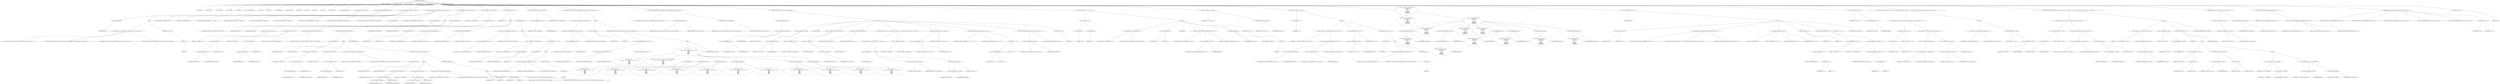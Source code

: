 digraph hostapd_notif_assoc {  
"1000117" [label = "(METHOD,hostapd_notif_assoc)" ]
"1000118" [label = "(PARAM,hostapd_data *hapd)" ]
"1000119" [label = "(PARAM,const u8 *addr)" ]
"1000120" [label = "(PARAM,const u8 *req_ies)" ]
"1000121" [label = "(PARAM,size_t req_ies_len)" ]
"1000122" [label = "(PARAM,int reassoc)" ]
"1000123" [label = "(BLOCK,,)" ]
"1000124" [label = "(LOCAL,v9: size_t)" ]
"1000125" [label = "(LOCAL,v10: const u8 *)" ]
"1000126" [label = "(LOCAL,v12: sta_info *)" ]
"1000127" [label = "(LOCAL,v13: sta_info *)" ]
"1000128" [label = "(LOCAL,v14: int)" ]
"1000129" [label = "(LOCAL,v15: wpa_state_machine *)" ]
"1000130" [label = "(LOCAL,v16: int)" ]
"1000131" [label = "(LOCAL,v17: int)" ]
"1000132" [label = "(LOCAL,v18: unsigned int)" ]
"1000133" [label = "(LOCAL,v19: wpa_event)" ]
"1000134" [label = "(LOCAL,v20: u32)" ]
"1000135" [label = "(LOCAL,v21: int)" ]
"1000136" [label = "(LOCAL,v22: u32)" ]
"1000137" [label = "(LOCAL,v23: u8 *)" ]
"1000138" [label = "(LOCAL,v24: u8 [ 1064 ])" ]
"1000139" [label = "(LOCAL,mdie: ieee802_11_elems)" ]
"1000140" [label = "(CONTROL_STRUCTURE,if ( !addr ),if ( !addr ))" ]
"1000141" [label = "(<operator>.logicalNot,!addr)" ]
"1000142" [label = "(IDENTIFIER,addr,!addr)" ]
"1000143" [label = "(BLOCK,,)" ]
"1000144" [label = "(wpa_printf,wpa_printf(2, \"hostapd_notif_assoc: Skip event with no address\", req_ies, req_ies_len))" ]
"1000145" [label = "(LITERAL,2,wpa_printf(2, \"hostapd_notif_assoc: Skip event with no address\", req_ies, req_ies_len))" ]
"1000146" [label = "(LITERAL,\"hostapd_notif_assoc: Skip event with no address\",wpa_printf(2, \"hostapd_notif_assoc: Skip event with no address\", req_ies, req_ies_len))" ]
"1000147" [label = "(IDENTIFIER,req_ies,wpa_printf(2, \"hostapd_notif_assoc: Skip event with no address\", req_ies, req_ies_len))" ]
"1000148" [label = "(IDENTIFIER,req_ies_len,wpa_printf(2, \"hostapd_notif_assoc: Skip event with no address\", req_ies, req_ies_len))" ]
"1000149" [label = "(RETURN,return -1;,return -1;)" ]
"1000150" [label = "(<operator>.minus,-1)" ]
"1000151" [label = "(LITERAL,1,-1)" ]
"1000152" [label = "(random_add_randomness,random_add_randomness(addr, 6u))" ]
"1000153" [label = "(IDENTIFIER,addr,random_add_randomness(addr, 6u))" ]
"1000154" [label = "(LITERAL,6u,random_add_randomness(addr, 6u))" ]
"1000155" [label = "(hostapd_logger,hostapd_logger(hapd, addr, 1u, 2, \"associated\"))" ]
"1000156" [label = "(IDENTIFIER,hapd,hostapd_logger(hapd, addr, 1u, 2, \"associated\"))" ]
"1000157" [label = "(IDENTIFIER,addr,hostapd_logger(hapd, addr, 1u, 2, \"associated\"))" ]
"1000158" [label = "(LITERAL,1u,hostapd_logger(hapd, addr, 1u, 2, \"associated\"))" ]
"1000159" [label = "(LITERAL,2,hostapd_logger(hapd, addr, 1u, 2, \"associated\"))" ]
"1000160" [label = "(LITERAL,\"associated\",hostapd_logger(hapd, addr, 1u, 2, \"associated\"))" ]
"1000161" [label = "(ieee802_11_parse_elems,ieee802_11_parse_elems(req_ies, req_ies_len, &mdie, 0))" ]
"1000162" [label = "(IDENTIFIER,req_ies,ieee802_11_parse_elems(req_ies, req_ies_len, &mdie, 0))" ]
"1000163" [label = "(IDENTIFIER,req_ies_len,ieee802_11_parse_elems(req_ies, req_ies_len, &mdie, 0))" ]
"1000164" [label = "(<operator>.addressOf,&mdie)" ]
"1000165" [label = "(IDENTIFIER,mdie,ieee802_11_parse_elems(req_ies, req_ies_len, &mdie, 0))" ]
"1000166" [label = "(LITERAL,0,ieee802_11_parse_elems(req_ies, req_ies_len, &mdie, 0))" ]
"1000167" [label = "(CONTROL_STRUCTURE,if ( mdie.wps_ie ),if ( mdie.wps_ie ))" ]
"1000168" [label = "(<operator>.fieldAccess,mdie.wps_ie)" ]
"1000169" [label = "(IDENTIFIER,mdie,if ( mdie.wps_ie ))" ]
"1000170" [label = "(FIELD_IDENTIFIER,wps_ie,wps_ie)" ]
"1000171" [label = "(BLOCK,,)" ]
"1000172" [label = "(<operator>.assignment,v9 = mdie.wps_ie_len + 2)" ]
"1000173" [label = "(IDENTIFIER,v9,v9 = mdie.wps_ie_len + 2)" ]
"1000174" [label = "(<operator>.addition,mdie.wps_ie_len + 2)" ]
"1000175" [label = "(<operator>.fieldAccess,mdie.wps_ie_len)" ]
"1000176" [label = "(IDENTIFIER,mdie,mdie.wps_ie_len + 2)" ]
"1000177" [label = "(FIELD_IDENTIFIER,wps_ie_len,wps_ie_len)" ]
"1000178" [label = "(LITERAL,2,mdie.wps_ie_len + 2)" ]
"1000179" [label = "(<operator>.assignment,v10 = mdie.wps_ie - 2)" ]
"1000180" [label = "(IDENTIFIER,v10,v10 = mdie.wps_ie - 2)" ]
"1000181" [label = "(<operator>.subtraction,mdie.wps_ie - 2)" ]
"1000182" [label = "(<operator>.fieldAccess,mdie.wps_ie)" ]
"1000183" [label = "(IDENTIFIER,mdie,mdie.wps_ie - 2)" ]
"1000184" [label = "(FIELD_IDENTIFIER,wps_ie,wps_ie)" ]
"1000185" [label = "(LITERAL,2,mdie.wps_ie - 2)" ]
"1000186" [label = "(wpa_printf,wpa_printf(2, \"STA included WPS IE in (Re)AssocReq\"))" ]
"1000187" [label = "(LITERAL,2,wpa_printf(2, \"STA included WPS IE in (Re)AssocReq\"))" ]
"1000188" [label = "(LITERAL,\"STA included WPS IE in (Re)AssocReq\",wpa_printf(2, \"STA included WPS IE in (Re)AssocReq\"))" ]
"1000189" [label = "(CONTROL_STRUCTURE,else,else)" ]
"1000190" [label = "(CONTROL_STRUCTURE,if ( mdie.rsn_ie ),if ( mdie.rsn_ie ))" ]
"1000191" [label = "(<operator>.fieldAccess,mdie.rsn_ie)" ]
"1000192" [label = "(IDENTIFIER,mdie,if ( mdie.rsn_ie ))" ]
"1000193" [label = "(FIELD_IDENTIFIER,rsn_ie,rsn_ie)" ]
"1000194" [label = "(BLOCK,,)" ]
"1000195" [label = "(<operator>.assignment,v9 = mdie.rsn_ie_len + 2)" ]
"1000196" [label = "(IDENTIFIER,v9,v9 = mdie.rsn_ie_len + 2)" ]
"1000197" [label = "(<operator>.addition,mdie.rsn_ie_len + 2)" ]
"1000198" [label = "(<operator>.fieldAccess,mdie.rsn_ie_len)" ]
"1000199" [label = "(IDENTIFIER,mdie,mdie.rsn_ie_len + 2)" ]
"1000200" [label = "(FIELD_IDENTIFIER,rsn_ie_len,rsn_ie_len)" ]
"1000201" [label = "(LITERAL,2,mdie.rsn_ie_len + 2)" ]
"1000202" [label = "(<operator>.assignment,v10 = mdie.rsn_ie - 2)" ]
"1000203" [label = "(IDENTIFIER,v10,v10 = mdie.rsn_ie - 2)" ]
"1000204" [label = "(<operator>.subtraction,mdie.rsn_ie - 2)" ]
"1000205" [label = "(<operator>.fieldAccess,mdie.rsn_ie)" ]
"1000206" [label = "(IDENTIFIER,mdie,mdie.rsn_ie - 2)" ]
"1000207" [label = "(FIELD_IDENTIFIER,rsn_ie,rsn_ie)" ]
"1000208" [label = "(LITERAL,2,mdie.rsn_ie - 2)" ]
"1000209" [label = "(wpa_printf,wpa_printf(2, \"STA included RSN IE in (Re)AssocReq\"))" ]
"1000210" [label = "(LITERAL,2,wpa_printf(2, \"STA included RSN IE in (Re)AssocReq\"))" ]
"1000211" [label = "(LITERAL,\"STA included RSN IE in (Re)AssocReq\",wpa_printf(2, \"STA included RSN IE in (Re)AssocReq\"))" ]
"1000212" [label = "(CONTROL_STRUCTURE,else,else)" ]
"1000213" [label = "(CONTROL_STRUCTURE,if ( mdie.wpa_ie ),if ( mdie.wpa_ie ))" ]
"1000214" [label = "(<operator>.fieldAccess,mdie.wpa_ie)" ]
"1000215" [label = "(IDENTIFIER,mdie,if ( mdie.wpa_ie ))" ]
"1000216" [label = "(FIELD_IDENTIFIER,wpa_ie,wpa_ie)" ]
"1000217" [label = "(BLOCK,,)" ]
"1000218" [label = "(<operator>.assignment,v9 = mdie.wpa_ie_len + 2)" ]
"1000219" [label = "(IDENTIFIER,v9,v9 = mdie.wpa_ie_len + 2)" ]
"1000220" [label = "(<operator>.addition,mdie.wpa_ie_len + 2)" ]
"1000221" [label = "(<operator>.fieldAccess,mdie.wpa_ie_len)" ]
"1000222" [label = "(IDENTIFIER,mdie,mdie.wpa_ie_len + 2)" ]
"1000223" [label = "(FIELD_IDENTIFIER,wpa_ie_len,wpa_ie_len)" ]
"1000224" [label = "(LITERAL,2,mdie.wpa_ie_len + 2)" ]
"1000225" [label = "(<operator>.assignment,v10 = mdie.wpa_ie - 2)" ]
"1000226" [label = "(IDENTIFIER,v10,v10 = mdie.wpa_ie - 2)" ]
"1000227" [label = "(<operator>.subtraction,mdie.wpa_ie - 2)" ]
"1000228" [label = "(<operator>.fieldAccess,mdie.wpa_ie)" ]
"1000229" [label = "(IDENTIFIER,mdie,mdie.wpa_ie - 2)" ]
"1000230" [label = "(FIELD_IDENTIFIER,wpa_ie,wpa_ie)" ]
"1000231" [label = "(LITERAL,2,mdie.wpa_ie - 2)" ]
"1000232" [label = "(wpa_printf,wpa_printf(2, \"STA included WPA IE in (Re)AssocReq\"))" ]
"1000233" [label = "(LITERAL,2,wpa_printf(2, \"STA included WPA IE in (Re)AssocReq\"))" ]
"1000234" [label = "(LITERAL,\"STA included WPA IE in (Re)AssocReq\",wpa_printf(2, \"STA included WPA IE in (Re)AssocReq\"))" ]
"1000235" [label = "(CONTROL_STRUCTURE,else,else)" ]
"1000236" [label = "(BLOCK,,)" ]
"1000237" [label = "(<operator>.assignment,v10 = 0)" ]
"1000238" [label = "(IDENTIFIER,v10,v10 = 0)" ]
"1000239" [label = "(LITERAL,0,v10 = 0)" ]
"1000240" [label = "(<operator>.assignment,v9 = 0)" ]
"1000241" [label = "(IDENTIFIER,v9,v9 = 0)" ]
"1000242" [label = "(LITERAL,0,v9 = 0)" ]
"1000243" [label = "(wpa_printf,wpa_printf(2, \"STA did not include WPS/RSN/WPA IE in (Re)AssocReq\"))" ]
"1000244" [label = "(LITERAL,2,wpa_printf(2, \"STA did not include WPS/RSN/WPA IE in (Re)AssocReq\"))" ]
"1000245" [label = "(LITERAL,\"STA did not include WPS/RSN/WPA IE in (Re)AssocReq\",wpa_printf(2, \"STA did not include WPS/RSN/WPA IE in (Re)AssocReq\"))" ]
"1000246" [label = "(<operator>.assignment,v12 = ap_get_sta(hapd, addr))" ]
"1000247" [label = "(IDENTIFIER,v12,v12 = ap_get_sta(hapd, addr))" ]
"1000248" [label = "(ap_get_sta,ap_get_sta(hapd, addr))" ]
"1000249" [label = "(IDENTIFIER,hapd,ap_get_sta(hapd, addr))" ]
"1000250" [label = "(IDENTIFIER,addr,ap_get_sta(hapd, addr))" ]
"1000251" [label = "(CONTROL_STRUCTURE,if ( v12 ),if ( v12 ))" ]
"1000252" [label = "(IDENTIFIER,v12,if ( v12 ))" ]
"1000253" [label = "(BLOCK,,)" ]
"1000254" [label = "(<operator>.assignment,v13 = v12)" ]
"1000255" [label = "(IDENTIFIER,v13,v13 = v12)" ]
"1000256" [label = "(IDENTIFIER,v12,v13 = v12)" ]
"1000257" [label = "(ap_sta_no_session_timeout,ap_sta_no_session_timeout(hapd, v12))" ]
"1000258" [label = "(IDENTIFIER,hapd,ap_sta_no_session_timeout(hapd, v12))" ]
"1000259" [label = "(IDENTIFIER,v12,ap_sta_no_session_timeout(hapd, v12))" ]
"1000260" [label = "(accounting_sta_stop,accounting_sta_stop(hapd, v13))" ]
"1000261" [label = "(IDENTIFIER,hapd,accounting_sta_stop(hapd, v13))" ]
"1000262" [label = "(IDENTIFIER,v13,accounting_sta_stop(hapd, v13))" ]
"1000263" [label = "(<operator>.assignment,v13->timeout_next = STA_NULLFUNC)" ]
"1000264" [label = "(<operator>.indirectFieldAccess,v13->timeout_next)" ]
"1000265" [label = "(IDENTIFIER,v13,v13->timeout_next = STA_NULLFUNC)" ]
"1000266" [label = "(FIELD_IDENTIFIER,timeout_next,timeout_next)" ]
"1000267" [label = "(IDENTIFIER,STA_NULLFUNC,v13->timeout_next = STA_NULLFUNC)" ]
"1000268" [label = "(CONTROL_STRUCTURE,else,else)" ]
"1000269" [label = "(BLOCK,,)" ]
"1000270" [label = "(<operator>.assignment,v13 = ap_sta_add(hapd, addr))" ]
"1000271" [label = "(IDENTIFIER,v13,v13 = ap_sta_add(hapd, addr))" ]
"1000272" [label = "(ap_sta_add,ap_sta_add(hapd, addr))" ]
"1000273" [label = "(IDENTIFIER,hapd,ap_sta_add(hapd, addr))" ]
"1000274" [label = "(IDENTIFIER,addr,ap_sta_add(hapd, addr))" ]
"1000275" [label = "(CONTROL_STRUCTURE,if ( !v13 ),if ( !v13 ))" ]
"1000276" [label = "(<operator>.logicalNot,!v13)" ]
"1000277" [label = "(IDENTIFIER,v13,!v13)" ]
"1000278" [label = "(BLOCK,,)" ]
"1000279" [label = "(hostapd_drv_sta_disassoc,hostapd_drv_sta_disassoc(hapd, addr, 5))" ]
"1000280" [label = "(IDENTIFIER,hapd,hostapd_drv_sta_disassoc(hapd, addr, 5))" ]
"1000281" [label = "(IDENTIFIER,addr,hostapd_drv_sta_disassoc(hapd, addr, 5))" ]
"1000282" [label = "(LITERAL,5,hostapd_drv_sta_disassoc(hapd, addr, 5))" ]
"1000283" [label = "(RETURN,return -1;,return -1;)" ]
"1000284" [label = "(<operator>.minus,-1)" ]
"1000285" [label = "(LITERAL,1,-1)" ]
"1000286" [label = "(<operators>.assignmentAnd,v13->flags &= 0xFFFECFFF)" ]
"1000287" [label = "(<operator>.indirectFieldAccess,v13->flags)" ]
"1000288" [label = "(IDENTIFIER,v13,v13->flags &= 0xFFFECFFF)" ]
"1000289" [label = "(FIELD_IDENTIFIER,flags,flags)" ]
"1000290" [label = "(LITERAL,0xFFFECFFF,v13->flags &= 0xFFFECFFF)" ]
"1000291" [label = "(CONTROL_STRUCTURE,if ( !hapd->iface->drv_max_acl_mac_addrs ),if ( !hapd->iface->drv_max_acl_mac_addrs ))" ]
"1000292" [label = "(<operator>.logicalNot,!hapd->iface->drv_max_acl_mac_addrs)" ]
"1000293" [label = "(<operator>.indirectFieldAccess,hapd->iface->drv_max_acl_mac_addrs)" ]
"1000294" [label = "(<operator>.indirectFieldAccess,hapd->iface)" ]
"1000295" [label = "(IDENTIFIER,hapd,!hapd->iface->drv_max_acl_mac_addrs)" ]
"1000296" [label = "(FIELD_IDENTIFIER,iface,iface)" ]
"1000297" [label = "(FIELD_IDENTIFIER,drv_max_acl_mac_addrs,drv_max_acl_mac_addrs)" ]
"1000298" [label = "(BLOCK,,)" ]
"1000299" [label = "(<operator>.assignment,v14 = 1)" ]
"1000300" [label = "(IDENTIFIER,v14,v14 = 1)" ]
"1000301" [label = "(LITERAL,1,v14 = 1)" ]
"1000302" [label = "(CONTROL_STRUCTURE,if ( hostapd_check_acl(hapd, addr, 0) != 1 ),if ( hostapd_check_acl(hapd, addr, 0) != 1 ))" ]
"1000303" [label = "(<operator>.notEquals,hostapd_check_acl(hapd, addr, 0) != 1)" ]
"1000304" [label = "(hostapd_check_acl,hostapd_check_acl(hapd, addr, 0))" ]
"1000305" [label = "(IDENTIFIER,hapd,hostapd_check_acl(hapd, addr, 0))" ]
"1000306" [label = "(IDENTIFIER,addr,hostapd_check_acl(hapd, addr, 0))" ]
"1000307" [label = "(LITERAL,0,hostapd_check_acl(hapd, addr, 0))" ]
"1000308" [label = "(LITERAL,1,hostapd_check_acl(hapd, addr, 0) != 1)" ]
"1000309" [label = "(BLOCK,,)" ]
"1000310" [label = "(wpa_printf,wpa_printf(\n        3,\n        \"STA %02x:%02x:%02x:%02x:%02x:%02x not allowed to connect\",\n        *addr,\n        addr[1],\n        addr[2],\n        addr[3],\n        addr[4],\n        addr[5]))" ]
"1000311" [label = "(LITERAL,3,wpa_printf(\n        3,\n        \"STA %02x:%02x:%02x:%02x:%02x:%02x not allowed to connect\",\n        *addr,\n        addr[1],\n        addr[2],\n        addr[3],\n        addr[4],\n        addr[5]))" ]
"1000312" [label = "(LITERAL,\"STA %02x:%02x:%02x:%02x:%02x:%02x not allowed to connect\",wpa_printf(\n        3,\n        \"STA %02x:%02x:%02x:%02x:%02x:%02x not allowed to connect\",\n        *addr,\n        addr[1],\n        addr[2],\n        addr[3],\n        addr[4],\n        addr[5]))" ]
"1000313" [label = "(<operator>.indirection,*addr)" ]
"1000314" [label = "(IDENTIFIER,addr,wpa_printf(\n        3,\n        \"STA %02x:%02x:%02x:%02x:%02x:%02x not allowed to connect\",\n        *addr,\n        addr[1],\n        addr[2],\n        addr[3],\n        addr[4],\n        addr[5]))" ]
"1000315" [label = "(<operator>.indirectIndexAccess,addr[1])" ]
"1000316" [label = "(IDENTIFIER,addr,wpa_printf(\n        3,\n        \"STA %02x:%02x:%02x:%02x:%02x:%02x not allowed to connect\",\n        *addr,\n        addr[1],\n        addr[2],\n        addr[3],\n        addr[4],\n        addr[5]))" ]
"1000317" [label = "(LITERAL,1,wpa_printf(\n        3,\n        \"STA %02x:%02x:%02x:%02x:%02x:%02x not allowed to connect\",\n        *addr,\n        addr[1],\n        addr[2],\n        addr[3],\n        addr[4],\n        addr[5]))" ]
"1000318" [label = "(<operator>.indirectIndexAccess,addr[2])" ]
"1000319" [label = "(IDENTIFIER,addr,wpa_printf(\n        3,\n        \"STA %02x:%02x:%02x:%02x:%02x:%02x not allowed to connect\",\n        *addr,\n        addr[1],\n        addr[2],\n        addr[3],\n        addr[4],\n        addr[5]))" ]
"1000320" [label = "(LITERAL,2,wpa_printf(\n        3,\n        \"STA %02x:%02x:%02x:%02x:%02x:%02x not allowed to connect\",\n        *addr,\n        addr[1],\n        addr[2],\n        addr[3],\n        addr[4],\n        addr[5]))" ]
"1000321" [label = "(<operator>.indirectIndexAccess,addr[3])" ]
"1000322" [label = "(IDENTIFIER,addr,wpa_printf(\n        3,\n        \"STA %02x:%02x:%02x:%02x:%02x:%02x not allowed to connect\",\n        *addr,\n        addr[1],\n        addr[2],\n        addr[3],\n        addr[4],\n        addr[5]))" ]
"1000323" [label = "(LITERAL,3,wpa_printf(\n        3,\n        \"STA %02x:%02x:%02x:%02x:%02x:%02x not allowed to connect\",\n        *addr,\n        addr[1],\n        addr[2],\n        addr[3],\n        addr[4],\n        addr[5]))" ]
"1000324" [label = "(<operator>.indirectIndexAccess,addr[4])" ]
"1000325" [label = "(IDENTIFIER,addr,wpa_printf(\n        3,\n        \"STA %02x:%02x:%02x:%02x:%02x:%02x not allowed to connect\",\n        *addr,\n        addr[1],\n        addr[2],\n        addr[3],\n        addr[4],\n        addr[5]))" ]
"1000326" [label = "(LITERAL,4,wpa_printf(\n        3,\n        \"STA %02x:%02x:%02x:%02x:%02x:%02x not allowed to connect\",\n        *addr,\n        addr[1],\n        addr[2],\n        addr[3],\n        addr[4],\n        addr[5]))" ]
"1000327" [label = "(<operator>.indirectIndexAccess,addr[5])" ]
"1000328" [label = "(IDENTIFIER,addr,wpa_printf(\n        3,\n        \"STA %02x:%02x:%02x:%02x:%02x:%02x not allowed to connect\",\n        *addr,\n        addr[1],\n        addr[2],\n        addr[3],\n        addr[4],\n        addr[5]))" ]
"1000329" [label = "(LITERAL,5,wpa_printf(\n        3,\n        \"STA %02x:%02x:%02x:%02x:%02x:%02x not allowed to connect\",\n        *addr,\n        addr[1],\n        addr[2],\n        addr[3],\n        addr[4],\n        addr[5]))" ]
"1000330" [label = "(CONTROL_STRUCTURE,goto fail;,goto fail;)" ]
"1000331" [label = "(ap_copy_sta_supp_op_classes,ap_copy_sta_supp_op_classes(v13, mdie.supp_op_classes, mdie.supp_op_classes_len))" ]
"1000332" [label = "(IDENTIFIER,v13,ap_copy_sta_supp_op_classes(v13, mdie.supp_op_classes, mdie.supp_op_classes_len))" ]
"1000333" [label = "(<operator>.fieldAccess,mdie.supp_op_classes)" ]
"1000334" [label = "(IDENTIFIER,mdie,ap_copy_sta_supp_op_classes(v13, mdie.supp_op_classes, mdie.supp_op_classes_len))" ]
"1000335" [label = "(FIELD_IDENTIFIER,supp_op_classes,supp_op_classes)" ]
"1000336" [label = "(<operator>.fieldAccess,mdie.supp_op_classes_len)" ]
"1000337" [label = "(IDENTIFIER,mdie,ap_copy_sta_supp_op_classes(v13, mdie.supp_op_classes, mdie.supp_op_classes_len))" ]
"1000338" [label = "(FIELD_IDENTIFIER,supp_op_classes_len,supp_op_classes_len)" ]
"1000339" [label = "(CONTROL_STRUCTURE,if ( !hapd->conf->wpa ),if ( !hapd->conf->wpa ))" ]
"1000340" [label = "(<operator>.logicalNot,!hapd->conf->wpa)" ]
"1000341" [label = "(<operator>.indirectFieldAccess,hapd->conf->wpa)" ]
"1000342" [label = "(<operator>.indirectFieldAccess,hapd->conf)" ]
"1000343" [label = "(IDENTIFIER,hapd,!hapd->conf->wpa)" ]
"1000344" [label = "(FIELD_IDENTIFIER,conf,conf)" ]
"1000345" [label = "(FIELD_IDENTIFIER,wpa,wpa)" ]
"1000346" [label = "(BLOCK,,)" ]
"1000347" [label = "(<operator>.assignment,v18 = v13->flags)" ]
"1000348" [label = "(IDENTIFIER,v18,v18 = v13->flags)" ]
"1000349" [label = "(<operator>.indirectFieldAccess,v13->flags)" ]
"1000350" [label = "(IDENTIFIER,v13,v18 = v13->flags)" ]
"1000351" [label = "(FIELD_IDENTIFIER,flags,flags)" ]
"1000352" [label = "(JUMP_TARGET,LABEL_24)" ]
"1000353" [label = "(<operator>.assignment,v13->flags = v18 & 0xFFF7FFFC | 3)" ]
"1000354" [label = "(<operator>.indirectFieldAccess,v13->flags)" ]
"1000355" [label = "(IDENTIFIER,v13,v13->flags = v18 & 0xFFF7FFFC | 3)" ]
"1000356" [label = "(FIELD_IDENTIFIER,flags,flags)" ]
"1000357" [label = "(<operator>.or,v18 & 0xFFF7FFFC | 3)" ]
"1000358" [label = "(<operator>.and,v18 & 0xFFF7FFFC)" ]
"1000359" [label = "(IDENTIFIER,v18,v18 & 0xFFF7FFFC)" ]
"1000360" [label = "(LITERAL,0xFFF7FFFC,v18 & 0xFFF7FFFC)" ]
"1000361" [label = "(LITERAL,3,v18 & 0xFFF7FFFC | 3)" ]
"1000362" [label = "(hostapd_set_sta_flags,hostapd_set_sta_flags(hapd, v13))" ]
"1000363" [label = "(IDENTIFIER,hapd,hostapd_set_sta_flags(hapd, v13))" ]
"1000364" [label = "(IDENTIFIER,v13,hostapd_set_sta_flags(hapd, v13))" ]
"1000365" [label = "(CONTROL_STRUCTURE,if ( !reassoc || (v19 = WPA_ASSOC_FT, v13->auth_alg != 2) ),if ( !reassoc || (v19 = WPA_ASSOC_FT, v13->auth_alg != 2) ))" ]
"1000366" [label = "(<operator>.logicalOr,!reassoc || (v19 = WPA_ASSOC_FT, v13->auth_alg != 2))" ]
"1000367" [label = "(<operator>.logicalNot,!reassoc)" ]
"1000368" [label = "(IDENTIFIER,reassoc,!reassoc)" ]
"1000369" [label = "(BLOCK,,)" ]
"1000370" [label = "(<operator>.assignment,v19 = WPA_ASSOC_FT)" ]
"1000371" [label = "(IDENTIFIER,v19,v19 = WPA_ASSOC_FT)" ]
"1000372" [label = "(IDENTIFIER,WPA_ASSOC_FT,v19 = WPA_ASSOC_FT)" ]
"1000373" [label = "(<operator>.notEquals,v13->auth_alg != 2)" ]
"1000374" [label = "(<operator>.indirectFieldAccess,v13->auth_alg)" ]
"1000375" [label = "(IDENTIFIER,v13,v13->auth_alg != 2)" ]
"1000376" [label = "(FIELD_IDENTIFIER,auth_alg,auth_alg)" ]
"1000377" [label = "(LITERAL,2,v13->auth_alg != 2)" ]
"1000378" [label = "(<operator>.assignment,v19 = WPA_ASSOC)" ]
"1000379" [label = "(IDENTIFIER,v19,v19 = WPA_ASSOC)" ]
"1000380" [label = "(IDENTIFIER,WPA_ASSOC,v19 = WPA_ASSOC)" ]
"1000381" [label = "(wpa_auth_sm_event,wpa_auth_sm_event(v13->wpa_sm, v19))" ]
"1000382" [label = "(<operator>.indirectFieldAccess,v13->wpa_sm)" ]
"1000383" [label = "(IDENTIFIER,v13,wpa_auth_sm_event(v13->wpa_sm, v19))" ]
"1000384" [label = "(FIELD_IDENTIFIER,wpa_sm,wpa_sm)" ]
"1000385" [label = "(IDENTIFIER,v19,wpa_auth_sm_event(v13->wpa_sm, v19))" ]
"1000386" [label = "(hostapd_new_assoc_sta,hostapd_new_assoc_sta(hapd, v13, (v18 >> 1) & 1))" ]
"1000387" [label = "(IDENTIFIER,hapd,hostapd_new_assoc_sta(hapd, v13, (v18 >> 1) & 1))" ]
"1000388" [label = "(IDENTIFIER,v13,hostapd_new_assoc_sta(hapd, v13, (v18 >> 1) & 1))" ]
"1000389" [label = "(<operator>.and,(v18 >> 1) & 1)" ]
"1000390" [label = "(<operator>.arithmeticShiftRight,v18 >> 1)" ]
"1000391" [label = "(IDENTIFIER,v18,v18 >> 1)" ]
"1000392" [label = "(LITERAL,1,v18 >> 1)" ]
"1000393" [label = "(LITERAL,1,(v18 >> 1) & 1)" ]
"1000394" [label = "(ieee802_1x_notify_port_enabled,ieee802_1x_notify_port_enabled(v13->eapol_sm, 1))" ]
"1000395" [label = "(<operator>.indirectFieldAccess,v13->eapol_sm)" ]
"1000396" [label = "(IDENTIFIER,v13,ieee802_1x_notify_port_enabled(v13->eapol_sm, 1))" ]
"1000397" [label = "(FIELD_IDENTIFIER,eapol_sm,eapol_sm)" ]
"1000398" [label = "(LITERAL,1,ieee802_1x_notify_port_enabled(v13->eapol_sm, 1))" ]
"1000399" [label = "(RETURN,return 0;,return 0;)" ]
"1000400" [label = "(LITERAL,0,return 0;)" ]
"1000401" [label = "(CONTROL_STRUCTURE,if ( !v10 || !v9 ),if ( !v10 || !v9 ))" ]
"1000402" [label = "(<operator>.logicalOr,!v10 || !v9)" ]
"1000403" [label = "(<operator>.logicalNot,!v10)" ]
"1000404" [label = "(IDENTIFIER,v10,!v10)" ]
"1000405" [label = "(<operator>.logicalNot,!v9)" ]
"1000406" [label = "(IDENTIFIER,v9,!v9)" ]
"1000407" [label = "(BLOCK,,)" ]
"1000408" [label = "(wpa_printf,wpa_printf(2, \"No WPA/RSN IE from STA\"))" ]
"1000409" [label = "(LITERAL,2,wpa_printf(2, \"No WPA/RSN IE from STA\"))" ]
"1000410" [label = "(LITERAL,\"No WPA/RSN IE from STA\",wpa_printf(2, \"No WPA/RSN IE from STA\"))" ]
"1000411" [label = "(<operator>.assignment,v14 = 13)" ]
"1000412" [label = "(IDENTIFIER,v14,v14 = 13)" ]
"1000413" [label = "(LITERAL,13,v14 = 13)" ]
"1000414" [label = "(JUMP_TARGET,fail)" ]
"1000415" [label = "(hostapd_drv_sta_disassoc,hostapd_drv_sta_disassoc(hapd, v13->addr, v14))" ]
"1000416" [label = "(IDENTIFIER,hapd,hostapd_drv_sta_disassoc(hapd, v13->addr, v14))" ]
"1000417" [label = "(<operator>.indirectFieldAccess,v13->addr)" ]
"1000418" [label = "(IDENTIFIER,v13,hostapd_drv_sta_disassoc(hapd, v13->addr, v14))" ]
"1000419" [label = "(FIELD_IDENTIFIER,addr,addr)" ]
"1000420" [label = "(IDENTIFIER,v14,hostapd_drv_sta_disassoc(hapd, v13->addr, v14))" ]
"1000421" [label = "(ap_free_sta,ap_free_sta(hapd, v13))" ]
"1000422" [label = "(IDENTIFIER,hapd,ap_free_sta(hapd, v13))" ]
"1000423" [label = "(IDENTIFIER,v13,ap_free_sta(hapd, v13))" ]
"1000424" [label = "(RETURN,return -1;,return -1;)" ]
"1000425" [label = "(<operator>.minus,-1)" ]
"1000426" [label = "(LITERAL,1,-1)" ]
"1000427" [label = "(<operator>.assignment,v15 = v13->wpa_sm)" ]
"1000428" [label = "(IDENTIFIER,v15,v15 = v13->wpa_sm)" ]
"1000429" [label = "(<operator>.indirectFieldAccess,v13->wpa_sm)" ]
"1000430" [label = "(IDENTIFIER,v13,v15 = v13->wpa_sm)" ]
"1000431" [label = "(FIELD_IDENTIFIER,wpa_sm,wpa_sm)" ]
"1000432" [label = "(CONTROL_STRUCTURE,if ( !v15 ),if ( !v15 ))" ]
"1000433" [label = "(<operator>.logicalNot,!v15)" ]
"1000434" [label = "(IDENTIFIER,v15,!v15)" ]
"1000435" [label = "(BLOCK,,)" ]
"1000436" [label = "(<operator>.assignment,v15 = wpa_auth_sta_init(hapd->wpa_auth, v13->addr, 0))" ]
"1000437" [label = "(IDENTIFIER,v15,v15 = wpa_auth_sta_init(hapd->wpa_auth, v13->addr, 0))" ]
"1000438" [label = "(wpa_auth_sta_init,wpa_auth_sta_init(hapd->wpa_auth, v13->addr, 0))" ]
"1000439" [label = "(<operator>.indirectFieldAccess,hapd->wpa_auth)" ]
"1000440" [label = "(IDENTIFIER,hapd,wpa_auth_sta_init(hapd->wpa_auth, v13->addr, 0))" ]
"1000441" [label = "(FIELD_IDENTIFIER,wpa_auth,wpa_auth)" ]
"1000442" [label = "(<operator>.indirectFieldAccess,v13->addr)" ]
"1000443" [label = "(IDENTIFIER,v13,wpa_auth_sta_init(hapd->wpa_auth, v13->addr, 0))" ]
"1000444" [label = "(FIELD_IDENTIFIER,addr,addr)" ]
"1000445" [label = "(LITERAL,0,wpa_auth_sta_init(hapd->wpa_auth, v13->addr, 0))" ]
"1000446" [label = "(<operator>.assignment,v13->wpa_sm = v15)" ]
"1000447" [label = "(<operator>.indirectFieldAccess,v13->wpa_sm)" ]
"1000448" [label = "(IDENTIFIER,v13,v13->wpa_sm = v15)" ]
"1000449" [label = "(FIELD_IDENTIFIER,wpa_sm,wpa_sm)" ]
"1000450" [label = "(IDENTIFIER,v15,v13->wpa_sm = v15)" ]
"1000451" [label = "(CONTROL_STRUCTURE,if ( !v15 ),if ( !v15 ))" ]
"1000452" [label = "(<operator>.logicalNot,!v15)" ]
"1000453" [label = "(IDENTIFIER,v15,!v15)" ]
"1000454" [label = "(BLOCK,,)" ]
"1000455" [label = "(wpa_printf,wpa_printf(5, \"Failed to initialize WPA state machine\"))" ]
"1000456" [label = "(LITERAL,5,wpa_printf(5, \"Failed to initialize WPA state machine\"))" ]
"1000457" [label = "(LITERAL,\"Failed to initialize WPA state machine\",wpa_printf(5, \"Failed to initialize WPA state machine\"))" ]
"1000458" [label = "(RETURN,return -1;,return -1;)" ]
"1000459" [label = "(<operator>.minus,-1)" ]
"1000460" [label = "(LITERAL,1,-1)" ]
"1000461" [label = "(<operator>.assignment,v16 = wpa_validate_wpa_ie(\n          hapd->wpa_auth,\n          v15,\n          hapd->iface->freq,\n          v10,\n          v9,\n          mdie.mdie,\n          mdie.mdie_len,\n          mdie.owe_dh,\n          mdie.owe_dh_len))" ]
"1000462" [label = "(IDENTIFIER,v16,v16 = wpa_validate_wpa_ie(\n          hapd->wpa_auth,\n          v15,\n          hapd->iface->freq,\n          v10,\n          v9,\n          mdie.mdie,\n          mdie.mdie_len,\n          mdie.owe_dh,\n          mdie.owe_dh_len))" ]
"1000463" [label = "(wpa_validate_wpa_ie,wpa_validate_wpa_ie(\n          hapd->wpa_auth,\n          v15,\n          hapd->iface->freq,\n          v10,\n          v9,\n          mdie.mdie,\n          mdie.mdie_len,\n          mdie.owe_dh,\n          mdie.owe_dh_len))" ]
"1000464" [label = "(<operator>.indirectFieldAccess,hapd->wpa_auth)" ]
"1000465" [label = "(IDENTIFIER,hapd,wpa_validate_wpa_ie(\n          hapd->wpa_auth,\n          v15,\n          hapd->iface->freq,\n          v10,\n          v9,\n          mdie.mdie,\n          mdie.mdie_len,\n          mdie.owe_dh,\n          mdie.owe_dh_len))" ]
"1000466" [label = "(FIELD_IDENTIFIER,wpa_auth,wpa_auth)" ]
"1000467" [label = "(IDENTIFIER,v15,wpa_validate_wpa_ie(\n          hapd->wpa_auth,\n          v15,\n          hapd->iface->freq,\n          v10,\n          v9,\n          mdie.mdie,\n          mdie.mdie_len,\n          mdie.owe_dh,\n          mdie.owe_dh_len))" ]
"1000468" [label = "(<operator>.indirectFieldAccess,hapd->iface->freq)" ]
"1000469" [label = "(<operator>.indirectFieldAccess,hapd->iface)" ]
"1000470" [label = "(IDENTIFIER,hapd,wpa_validate_wpa_ie(\n          hapd->wpa_auth,\n          v15,\n          hapd->iface->freq,\n          v10,\n          v9,\n          mdie.mdie,\n          mdie.mdie_len,\n          mdie.owe_dh,\n          mdie.owe_dh_len))" ]
"1000471" [label = "(FIELD_IDENTIFIER,iface,iface)" ]
"1000472" [label = "(FIELD_IDENTIFIER,freq,freq)" ]
"1000473" [label = "(IDENTIFIER,v10,wpa_validate_wpa_ie(\n          hapd->wpa_auth,\n          v15,\n          hapd->iface->freq,\n          v10,\n          v9,\n          mdie.mdie,\n          mdie.mdie_len,\n          mdie.owe_dh,\n          mdie.owe_dh_len))" ]
"1000474" [label = "(IDENTIFIER,v9,wpa_validate_wpa_ie(\n          hapd->wpa_auth,\n          v15,\n          hapd->iface->freq,\n          v10,\n          v9,\n          mdie.mdie,\n          mdie.mdie_len,\n          mdie.owe_dh,\n          mdie.owe_dh_len))" ]
"1000475" [label = "(<operator>.fieldAccess,mdie.mdie)" ]
"1000476" [label = "(IDENTIFIER,mdie,wpa_validate_wpa_ie(\n          hapd->wpa_auth,\n          v15,\n          hapd->iface->freq,\n          v10,\n          v9,\n          mdie.mdie,\n          mdie.mdie_len,\n          mdie.owe_dh,\n          mdie.owe_dh_len))" ]
"1000477" [label = "(FIELD_IDENTIFIER,mdie,mdie)" ]
"1000478" [label = "(<operator>.fieldAccess,mdie.mdie_len)" ]
"1000479" [label = "(IDENTIFIER,mdie,wpa_validate_wpa_ie(\n          hapd->wpa_auth,\n          v15,\n          hapd->iface->freq,\n          v10,\n          v9,\n          mdie.mdie,\n          mdie.mdie_len,\n          mdie.owe_dh,\n          mdie.owe_dh_len))" ]
"1000480" [label = "(FIELD_IDENTIFIER,mdie_len,mdie_len)" ]
"1000481" [label = "(<operator>.fieldAccess,mdie.owe_dh)" ]
"1000482" [label = "(IDENTIFIER,mdie,wpa_validate_wpa_ie(\n          hapd->wpa_auth,\n          v15,\n          hapd->iface->freq,\n          v10,\n          v9,\n          mdie.mdie,\n          mdie.mdie_len,\n          mdie.owe_dh,\n          mdie.owe_dh_len))" ]
"1000483" [label = "(FIELD_IDENTIFIER,owe_dh,owe_dh)" ]
"1000484" [label = "(<operator>.fieldAccess,mdie.owe_dh_len)" ]
"1000485" [label = "(IDENTIFIER,mdie,wpa_validate_wpa_ie(\n          hapd->wpa_auth,\n          v15,\n          hapd->iface->freq,\n          v10,\n          v9,\n          mdie.mdie,\n          mdie.mdie_len,\n          mdie.owe_dh,\n          mdie.owe_dh_len))" ]
"1000486" [label = "(FIELD_IDENTIFIER,owe_dh_len,owe_dh_len)" ]
"1000487" [label = "(CONTROL_STRUCTURE,if ( v16 ),if ( v16 ))" ]
"1000488" [label = "(IDENTIFIER,v16,if ( v16 ))" ]
"1000489" [label = "(BLOCK,,)" ]
"1000490" [label = "(<operator>.assignment,v17 = v16)" ]
"1000491" [label = "(IDENTIFIER,v17,v17 = v16)" ]
"1000492" [label = "(IDENTIFIER,v16,v17 = v16)" ]
"1000493" [label = "(wpa_printf,wpa_printf(2, \"WPA/RSN information element rejected? (res %u)\", v16))" ]
"1000494" [label = "(LITERAL,2,wpa_printf(2, \"WPA/RSN information element rejected? (res %u)\", v16))" ]
"1000495" [label = "(LITERAL,\"WPA/RSN information element rejected? (res %u)\",wpa_printf(2, \"WPA/RSN information element rejected? (res %u)\", v16))" ]
"1000496" [label = "(IDENTIFIER,v16,wpa_printf(2, \"WPA/RSN information element rejected? (res %u)\", v16))" ]
"1000497" [label = "(wpa_hexdump,wpa_hexdump(2, \"IE\", v10, v9))" ]
"1000498" [label = "(LITERAL,2,wpa_hexdump(2, \"IE\", v10, v9))" ]
"1000499" [label = "(LITERAL,\"IE\",wpa_hexdump(2, \"IE\", v10, v9))" ]
"1000500" [label = "(IDENTIFIER,v10,wpa_hexdump(2, \"IE\", v10, v9))" ]
"1000501" [label = "(IDENTIFIER,v9,wpa_hexdump(2, \"IE\", v10, v9))" ]
"1000502" [label = "(<operator>.assignment,v14 = 13)" ]
"1000503" [label = "(IDENTIFIER,v14,v14 = 13)" ]
"1000504" [label = "(LITERAL,13,v14 = 13)" ]
"1000505" [label = "(CONTROL_STRUCTURE,if ( (unsigned int)(v17 - 2) < 7 ),if ( (unsigned int)(v17 - 2) < 7 ))" ]
"1000506" [label = "(<operator>.lessThan,(unsigned int)(v17 - 2) < 7)" ]
"1000507" [label = "(<operator>.cast,(unsigned int)(v17 - 2))" ]
"1000508" [label = "(UNKNOWN,unsigned int,unsigned int)" ]
"1000509" [label = "(<operator>.subtraction,v17 - 2)" ]
"1000510" [label = "(IDENTIFIER,v17,v17 - 2)" ]
"1000511" [label = "(LITERAL,2,v17 - 2)" ]
"1000512" [label = "(LITERAL,7,(unsigned int)(v17 - 2) < 7)" ]
"1000513" [label = "(<operator>.assignment,v14 = dword_48D5F8[v17 - 2])" ]
"1000514" [label = "(IDENTIFIER,v14,v14 = dword_48D5F8[v17 - 2])" ]
"1000515" [label = "(<operator>.indirectIndexAccess,dword_48D5F8[v17 - 2])" ]
"1000516" [label = "(IDENTIFIER,dword_48D5F8,v14 = dword_48D5F8[v17 - 2])" ]
"1000517" [label = "(<operator>.subtraction,v17 - 2)" ]
"1000518" [label = "(IDENTIFIER,v17,v17 - 2)" ]
"1000519" [label = "(LITERAL,2,v17 - 2)" ]
"1000520" [label = "(CONTROL_STRUCTURE,goto fail;,goto fail;)" ]
"1000521" [label = "(<operator>.assignment,v20 = v13->flags)" ]
"1000522" [label = "(IDENTIFIER,v20,v20 = v13->flags)" ]
"1000523" [label = "(<operator>.indirectFieldAccess,v13->flags)" ]
"1000524" [label = "(IDENTIFIER,v13,v20 = v13->flags)" ]
"1000525" [label = "(FIELD_IDENTIFIER,flags,flags)" ]
"1000526" [label = "(CONTROL_STRUCTURE,if ( (v20 & 0x402) == 1026 && !v13->sa_query_timed_out && v13->sa_query_count > 0 ),if ( (v20 & 0x402) == 1026 && !v13->sa_query_timed_out && v13->sa_query_count > 0 ))" ]
"1000527" [label = "(<operator>.logicalAnd,(v20 & 0x402) == 1026 && !v13->sa_query_timed_out && v13->sa_query_count > 0)" ]
"1000528" [label = "(<operator>.equals,(v20 & 0x402) == 1026)" ]
"1000529" [label = "(<operator>.and,v20 & 0x402)" ]
"1000530" [label = "(IDENTIFIER,v20,v20 & 0x402)" ]
"1000531" [label = "(LITERAL,0x402,v20 & 0x402)" ]
"1000532" [label = "(LITERAL,1026,(v20 & 0x402) == 1026)" ]
"1000533" [label = "(<operator>.logicalAnd,!v13->sa_query_timed_out && v13->sa_query_count > 0)" ]
"1000534" [label = "(<operator>.logicalNot,!v13->sa_query_timed_out)" ]
"1000535" [label = "(<operator>.indirectFieldAccess,v13->sa_query_timed_out)" ]
"1000536" [label = "(IDENTIFIER,v13,!v13->sa_query_timed_out)" ]
"1000537" [label = "(FIELD_IDENTIFIER,sa_query_timed_out,sa_query_timed_out)" ]
"1000538" [label = "(<operator>.greaterThan,v13->sa_query_count > 0)" ]
"1000539" [label = "(<operator>.indirectFieldAccess,v13->sa_query_count)" ]
"1000540" [label = "(IDENTIFIER,v13,v13->sa_query_count > 0)" ]
"1000541" [label = "(FIELD_IDENTIFIER,sa_query_count,sa_query_count)" ]
"1000542" [label = "(LITERAL,0,v13->sa_query_count > 0)" ]
"1000543" [label = "(BLOCK,,)" ]
"1000544" [label = "(ap_check_sa_query_timeout,ap_check_sa_query_timeout(hapd, v13))" ]
"1000545" [label = "(IDENTIFIER,hapd,ap_check_sa_query_timeout(hapd, v13))" ]
"1000546" [label = "(IDENTIFIER,v13,ap_check_sa_query_timeout(hapd, v13))" ]
"1000547" [label = "(<operator>.assignment,v20 = v13->flags)" ]
"1000548" [label = "(IDENTIFIER,v20,v20 = v13->flags)" ]
"1000549" [label = "(<operator>.indirectFieldAccess,v13->flags)" ]
"1000550" [label = "(IDENTIFIER,v13,v20 = v13->flags)" ]
"1000551" [label = "(FIELD_IDENTIFIER,flags,flags)" ]
"1000552" [label = "(CONTROL_STRUCTURE,if ( (v20 & 0x402) != 1026 || v13->sa_query_timed_out || v13->auth_alg == 2 ),if ( (v20 & 0x402) != 1026 || v13->sa_query_timed_out || v13->auth_alg == 2 ))" ]
"1000553" [label = "(<operator>.logicalOr,(v20 & 0x402) != 1026 || v13->sa_query_timed_out || v13->auth_alg == 2)" ]
"1000554" [label = "(<operator>.notEquals,(v20 & 0x402) != 1026)" ]
"1000555" [label = "(<operator>.and,v20 & 0x402)" ]
"1000556" [label = "(IDENTIFIER,v20,v20 & 0x402)" ]
"1000557" [label = "(LITERAL,0x402,v20 & 0x402)" ]
"1000558" [label = "(LITERAL,1026,(v20 & 0x402) != 1026)" ]
"1000559" [label = "(<operator>.logicalOr,v13->sa_query_timed_out || v13->auth_alg == 2)" ]
"1000560" [label = "(<operator>.indirectFieldAccess,v13->sa_query_timed_out)" ]
"1000561" [label = "(IDENTIFIER,v13,v13->sa_query_timed_out || v13->auth_alg == 2)" ]
"1000562" [label = "(FIELD_IDENTIFIER,sa_query_timed_out,sa_query_timed_out)" ]
"1000563" [label = "(<operator>.equals,v13->auth_alg == 2)" ]
"1000564" [label = "(<operator>.indirectFieldAccess,v13->auth_alg)" ]
"1000565" [label = "(IDENTIFIER,v13,v13->auth_alg == 2)" ]
"1000566" [label = "(FIELD_IDENTIFIER,auth_alg,auth_alg)" ]
"1000567" [label = "(LITERAL,2,v13->auth_alg == 2)" ]
"1000568" [label = "(BLOCK,,)" ]
"1000569" [label = "(<operator>.assignment,v21 = wpa_auth_uses_mfp(v13->wpa_sm))" ]
"1000570" [label = "(IDENTIFIER,v21,v21 = wpa_auth_uses_mfp(v13->wpa_sm))" ]
"1000571" [label = "(wpa_auth_uses_mfp,wpa_auth_uses_mfp(v13->wpa_sm))" ]
"1000572" [label = "(<operator>.indirectFieldAccess,v13->wpa_sm)" ]
"1000573" [label = "(IDENTIFIER,v13,wpa_auth_uses_mfp(v13->wpa_sm))" ]
"1000574" [label = "(FIELD_IDENTIFIER,wpa_sm,wpa_sm)" ]
"1000575" [label = "(<operator>.assignment,v22 = v13->flags)" ]
"1000576" [label = "(IDENTIFIER,v22,v22 = v13->flags)" ]
"1000577" [label = "(<operator>.indirectFieldAccess,v13->flags)" ]
"1000578" [label = "(IDENTIFIER,v13,v22 = v13->flags)" ]
"1000579" [label = "(FIELD_IDENTIFIER,flags,flags)" ]
"1000580" [label = "(CONTROL_STRUCTURE,if ( v21 ),if ( v21 ))" ]
"1000581" [label = "(IDENTIFIER,v21,if ( v21 ))" ]
"1000582" [label = "(BLOCK,,)" ]
"1000583" [label = "(<operator>.assignment,v18 = v22 | 0x400)" ]
"1000584" [label = "(IDENTIFIER,v18,v18 = v22 | 0x400)" ]
"1000585" [label = "(<operator>.or,v22 | 0x400)" ]
"1000586" [label = "(IDENTIFIER,v22,v22 | 0x400)" ]
"1000587" [label = "(LITERAL,0x400,v22 | 0x400)" ]
"1000588" [label = "(<operator>.assignment,v13->flags = v22 | 0x400)" ]
"1000589" [label = "(<operator>.indirectFieldAccess,v13->flags)" ]
"1000590" [label = "(IDENTIFIER,v13,v13->flags = v22 | 0x400)" ]
"1000591" [label = "(FIELD_IDENTIFIER,flags,flags)" ]
"1000592" [label = "(<operator>.or,v22 | 0x400)" ]
"1000593" [label = "(IDENTIFIER,v22,v22 | 0x400)" ]
"1000594" [label = "(LITERAL,0x400,v22 | 0x400)" ]
"1000595" [label = "(CONTROL_STRUCTURE,else,else)" ]
"1000596" [label = "(BLOCK,,)" ]
"1000597" [label = "(<operator>.assignment,v18 = v22 & 0xFFFFFBFF)" ]
"1000598" [label = "(IDENTIFIER,v18,v18 = v22 & 0xFFFFFBFF)" ]
"1000599" [label = "(<operator>.and,v22 & 0xFFFFFBFF)" ]
"1000600" [label = "(IDENTIFIER,v22,v22 & 0xFFFFFBFF)" ]
"1000601" [label = "(LITERAL,0xFFFFFBFF,v22 & 0xFFFFFBFF)" ]
"1000602" [label = "(<operator>.assignment,v13->flags = v22 & 0xFFFFFBFF)" ]
"1000603" [label = "(<operator>.indirectFieldAccess,v13->flags)" ]
"1000604" [label = "(IDENTIFIER,v13,v13->flags = v22 & 0xFFFFFBFF)" ]
"1000605" [label = "(FIELD_IDENTIFIER,flags,flags)" ]
"1000606" [label = "(<operator>.and,v22 & 0xFFFFFBFF)" ]
"1000607" [label = "(IDENTIFIER,v22,v22 & 0xFFFFFBFF)" ]
"1000608" [label = "(LITERAL,0xFFFFFBFF,v22 & 0xFFFFFBFF)" ]
"1000609" [label = "(CONTROL_STRUCTURE,goto LABEL_24;,goto LABEL_24;)" ]
"1000610" [label = "(CONTROL_STRUCTURE,if ( !v13->sa_query_count ),if ( !v13->sa_query_count ))" ]
"1000611" [label = "(<operator>.logicalNot,!v13->sa_query_count)" ]
"1000612" [label = "(<operator>.indirectFieldAccess,v13->sa_query_count)" ]
"1000613" [label = "(IDENTIFIER,v13,!v13->sa_query_count)" ]
"1000614" [label = "(FIELD_IDENTIFIER,sa_query_count,sa_query_count)" ]
"1000615" [label = "(ap_sta_start_sa_query,ap_sta_start_sa_query(hapd, v13))" ]
"1000616" [label = "(IDENTIFIER,hapd,ap_sta_start_sa_query(hapd, v13))" ]
"1000617" [label = "(IDENTIFIER,v13,ap_sta_start_sa_query(hapd, v13))" ]
"1000618" [label = "(<operator>.assignment,v23 = hostapd_eid_assoc_comeback_time(hapd, v13, v24))" ]
"1000619" [label = "(IDENTIFIER,v23,v23 = hostapd_eid_assoc_comeback_time(hapd, v13, v24))" ]
"1000620" [label = "(hostapd_eid_assoc_comeback_time,hostapd_eid_assoc_comeback_time(hapd, v13, v24))" ]
"1000621" [label = "(IDENTIFIER,hapd,hostapd_eid_assoc_comeback_time(hapd, v13, v24))" ]
"1000622" [label = "(IDENTIFIER,v13,hostapd_eid_assoc_comeback_time(hapd, v13, v24))" ]
"1000623" [label = "(IDENTIFIER,v24,hostapd_eid_assoc_comeback_time(hapd, v13, v24))" ]
"1000624" [label = "(hostapd_sta_assoc,hostapd_sta_assoc(hapd, addr, reassoc, 0x1Eu, v24, v23 - v24))" ]
"1000625" [label = "(IDENTIFIER,hapd,hostapd_sta_assoc(hapd, addr, reassoc, 0x1Eu, v24, v23 - v24))" ]
"1000626" [label = "(IDENTIFIER,addr,hostapd_sta_assoc(hapd, addr, reassoc, 0x1Eu, v24, v23 - v24))" ]
"1000627" [label = "(IDENTIFIER,reassoc,hostapd_sta_assoc(hapd, addr, reassoc, 0x1Eu, v24, v23 - v24))" ]
"1000628" [label = "(LITERAL,0x1Eu,hostapd_sta_assoc(hapd, addr, reassoc, 0x1Eu, v24, v23 - v24))" ]
"1000629" [label = "(IDENTIFIER,v24,hostapd_sta_assoc(hapd, addr, reassoc, 0x1Eu, v24, v23 - v24))" ]
"1000630" [label = "(<operator>.subtraction,v23 - v24)" ]
"1000631" [label = "(IDENTIFIER,v23,v23 - v24)" ]
"1000632" [label = "(IDENTIFIER,v24,v23 - v24)" ]
"1000633" [label = "(RETURN,return 0;,return 0;)" ]
"1000634" [label = "(LITERAL,0,return 0;)" ]
"1000635" [label = "(METHOD_RETURN,int __fastcall)" ]
  "1000117" -> "1000118" 
  "1000117" -> "1000119" 
  "1000117" -> "1000120" 
  "1000117" -> "1000121" 
  "1000117" -> "1000122" 
  "1000117" -> "1000123" 
  "1000117" -> "1000635" 
  "1000123" -> "1000124" 
  "1000123" -> "1000125" 
  "1000123" -> "1000126" 
  "1000123" -> "1000127" 
  "1000123" -> "1000128" 
  "1000123" -> "1000129" 
  "1000123" -> "1000130" 
  "1000123" -> "1000131" 
  "1000123" -> "1000132" 
  "1000123" -> "1000133" 
  "1000123" -> "1000134" 
  "1000123" -> "1000135" 
  "1000123" -> "1000136" 
  "1000123" -> "1000137" 
  "1000123" -> "1000138" 
  "1000123" -> "1000139" 
  "1000123" -> "1000140" 
  "1000123" -> "1000152" 
  "1000123" -> "1000155" 
  "1000123" -> "1000161" 
  "1000123" -> "1000167" 
  "1000123" -> "1000246" 
  "1000123" -> "1000251" 
  "1000123" -> "1000286" 
  "1000123" -> "1000291" 
  "1000123" -> "1000331" 
  "1000123" -> "1000339" 
  "1000123" -> "1000401" 
  "1000123" -> "1000427" 
  "1000123" -> "1000432" 
  "1000123" -> "1000461" 
  "1000123" -> "1000487" 
  "1000123" -> "1000521" 
  "1000123" -> "1000526" 
  "1000123" -> "1000552" 
  "1000123" -> "1000610" 
  "1000123" -> "1000618" 
  "1000123" -> "1000624" 
  "1000123" -> "1000633" 
  "1000140" -> "1000141" 
  "1000140" -> "1000143" 
  "1000141" -> "1000142" 
  "1000143" -> "1000144" 
  "1000143" -> "1000149" 
  "1000144" -> "1000145" 
  "1000144" -> "1000146" 
  "1000144" -> "1000147" 
  "1000144" -> "1000148" 
  "1000149" -> "1000150" 
  "1000150" -> "1000151" 
  "1000152" -> "1000153" 
  "1000152" -> "1000154" 
  "1000155" -> "1000156" 
  "1000155" -> "1000157" 
  "1000155" -> "1000158" 
  "1000155" -> "1000159" 
  "1000155" -> "1000160" 
  "1000161" -> "1000162" 
  "1000161" -> "1000163" 
  "1000161" -> "1000164" 
  "1000161" -> "1000166" 
  "1000164" -> "1000165" 
  "1000167" -> "1000168" 
  "1000167" -> "1000171" 
  "1000167" -> "1000189" 
  "1000168" -> "1000169" 
  "1000168" -> "1000170" 
  "1000171" -> "1000172" 
  "1000171" -> "1000179" 
  "1000171" -> "1000186" 
  "1000172" -> "1000173" 
  "1000172" -> "1000174" 
  "1000174" -> "1000175" 
  "1000174" -> "1000178" 
  "1000175" -> "1000176" 
  "1000175" -> "1000177" 
  "1000179" -> "1000180" 
  "1000179" -> "1000181" 
  "1000181" -> "1000182" 
  "1000181" -> "1000185" 
  "1000182" -> "1000183" 
  "1000182" -> "1000184" 
  "1000186" -> "1000187" 
  "1000186" -> "1000188" 
  "1000189" -> "1000190" 
  "1000190" -> "1000191" 
  "1000190" -> "1000194" 
  "1000190" -> "1000212" 
  "1000191" -> "1000192" 
  "1000191" -> "1000193" 
  "1000194" -> "1000195" 
  "1000194" -> "1000202" 
  "1000194" -> "1000209" 
  "1000195" -> "1000196" 
  "1000195" -> "1000197" 
  "1000197" -> "1000198" 
  "1000197" -> "1000201" 
  "1000198" -> "1000199" 
  "1000198" -> "1000200" 
  "1000202" -> "1000203" 
  "1000202" -> "1000204" 
  "1000204" -> "1000205" 
  "1000204" -> "1000208" 
  "1000205" -> "1000206" 
  "1000205" -> "1000207" 
  "1000209" -> "1000210" 
  "1000209" -> "1000211" 
  "1000212" -> "1000213" 
  "1000213" -> "1000214" 
  "1000213" -> "1000217" 
  "1000213" -> "1000235" 
  "1000214" -> "1000215" 
  "1000214" -> "1000216" 
  "1000217" -> "1000218" 
  "1000217" -> "1000225" 
  "1000217" -> "1000232" 
  "1000218" -> "1000219" 
  "1000218" -> "1000220" 
  "1000220" -> "1000221" 
  "1000220" -> "1000224" 
  "1000221" -> "1000222" 
  "1000221" -> "1000223" 
  "1000225" -> "1000226" 
  "1000225" -> "1000227" 
  "1000227" -> "1000228" 
  "1000227" -> "1000231" 
  "1000228" -> "1000229" 
  "1000228" -> "1000230" 
  "1000232" -> "1000233" 
  "1000232" -> "1000234" 
  "1000235" -> "1000236" 
  "1000236" -> "1000237" 
  "1000236" -> "1000240" 
  "1000236" -> "1000243" 
  "1000237" -> "1000238" 
  "1000237" -> "1000239" 
  "1000240" -> "1000241" 
  "1000240" -> "1000242" 
  "1000243" -> "1000244" 
  "1000243" -> "1000245" 
  "1000246" -> "1000247" 
  "1000246" -> "1000248" 
  "1000248" -> "1000249" 
  "1000248" -> "1000250" 
  "1000251" -> "1000252" 
  "1000251" -> "1000253" 
  "1000251" -> "1000268" 
  "1000253" -> "1000254" 
  "1000253" -> "1000257" 
  "1000253" -> "1000260" 
  "1000253" -> "1000263" 
  "1000254" -> "1000255" 
  "1000254" -> "1000256" 
  "1000257" -> "1000258" 
  "1000257" -> "1000259" 
  "1000260" -> "1000261" 
  "1000260" -> "1000262" 
  "1000263" -> "1000264" 
  "1000263" -> "1000267" 
  "1000264" -> "1000265" 
  "1000264" -> "1000266" 
  "1000268" -> "1000269" 
  "1000269" -> "1000270" 
  "1000269" -> "1000275" 
  "1000270" -> "1000271" 
  "1000270" -> "1000272" 
  "1000272" -> "1000273" 
  "1000272" -> "1000274" 
  "1000275" -> "1000276" 
  "1000275" -> "1000278" 
  "1000276" -> "1000277" 
  "1000278" -> "1000279" 
  "1000278" -> "1000283" 
  "1000279" -> "1000280" 
  "1000279" -> "1000281" 
  "1000279" -> "1000282" 
  "1000283" -> "1000284" 
  "1000284" -> "1000285" 
  "1000286" -> "1000287" 
  "1000286" -> "1000290" 
  "1000287" -> "1000288" 
  "1000287" -> "1000289" 
  "1000291" -> "1000292" 
  "1000291" -> "1000298" 
  "1000292" -> "1000293" 
  "1000293" -> "1000294" 
  "1000293" -> "1000297" 
  "1000294" -> "1000295" 
  "1000294" -> "1000296" 
  "1000298" -> "1000299" 
  "1000298" -> "1000302" 
  "1000299" -> "1000300" 
  "1000299" -> "1000301" 
  "1000302" -> "1000303" 
  "1000302" -> "1000309" 
  "1000303" -> "1000304" 
  "1000303" -> "1000308" 
  "1000304" -> "1000305" 
  "1000304" -> "1000306" 
  "1000304" -> "1000307" 
  "1000309" -> "1000310" 
  "1000309" -> "1000330" 
  "1000310" -> "1000311" 
  "1000310" -> "1000312" 
  "1000310" -> "1000313" 
  "1000310" -> "1000315" 
  "1000310" -> "1000318" 
  "1000310" -> "1000321" 
  "1000310" -> "1000324" 
  "1000310" -> "1000327" 
  "1000313" -> "1000314" 
  "1000315" -> "1000316" 
  "1000315" -> "1000317" 
  "1000318" -> "1000319" 
  "1000318" -> "1000320" 
  "1000321" -> "1000322" 
  "1000321" -> "1000323" 
  "1000324" -> "1000325" 
  "1000324" -> "1000326" 
  "1000327" -> "1000328" 
  "1000327" -> "1000329" 
  "1000331" -> "1000332" 
  "1000331" -> "1000333" 
  "1000331" -> "1000336" 
  "1000333" -> "1000334" 
  "1000333" -> "1000335" 
  "1000336" -> "1000337" 
  "1000336" -> "1000338" 
  "1000339" -> "1000340" 
  "1000339" -> "1000346" 
  "1000340" -> "1000341" 
  "1000341" -> "1000342" 
  "1000341" -> "1000345" 
  "1000342" -> "1000343" 
  "1000342" -> "1000344" 
  "1000346" -> "1000347" 
  "1000346" -> "1000352" 
  "1000346" -> "1000353" 
  "1000346" -> "1000362" 
  "1000346" -> "1000365" 
  "1000346" -> "1000381" 
  "1000346" -> "1000386" 
  "1000346" -> "1000394" 
  "1000346" -> "1000399" 
  "1000347" -> "1000348" 
  "1000347" -> "1000349" 
  "1000349" -> "1000350" 
  "1000349" -> "1000351" 
  "1000353" -> "1000354" 
  "1000353" -> "1000357" 
  "1000354" -> "1000355" 
  "1000354" -> "1000356" 
  "1000357" -> "1000358" 
  "1000357" -> "1000361" 
  "1000358" -> "1000359" 
  "1000358" -> "1000360" 
  "1000362" -> "1000363" 
  "1000362" -> "1000364" 
  "1000365" -> "1000366" 
  "1000365" -> "1000378" 
  "1000366" -> "1000367" 
  "1000366" -> "1000369" 
  "1000367" -> "1000368" 
  "1000369" -> "1000370" 
  "1000369" -> "1000373" 
  "1000370" -> "1000371" 
  "1000370" -> "1000372" 
  "1000373" -> "1000374" 
  "1000373" -> "1000377" 
  "1000374" -> "1000375" 
  "1000374" -> "1000376" 
  "1000378" -> "1000379" 
  "1000378" -> "1000380" 
  "1000381" -> "1000382" 
  "1000381" -> "1000385" 
  "1000382" -> "1000383" 
  "1000382" -> "1000384" 
  "1000386" -> "1000387" 
  "1000386" -> "1000388" 
  "1000386" -> "1000389" 
  "1000389" -> "1000390" 
  "1000389" -> "1000393" 
  "1000390" -> "1000391" 
  "1000390" -> "1000392" 
  "1000394" -> "1000395" 
  "1000394" -> "1000398" 
  "1000395" -> "1000396" 
  "1000395" -> "1000397" 
  "1000399" -> "1000400" 
  "1000401" -> "1000402" 
  "1000401" -> "1000407" 
  "1000402" -> "1000403" 
  "1000402" -> "1000405" 
  "1000403" -> "1000404" 
  "1000405" -> "1000406" 
  "1000407" -> "1000408" 
  "1000407" -> "1000411" 
  "1000407" -> "1000414" 
  "1000407" -> "1000415" 
  "1000407" -> "1000421" 
  "1000407" -> "1000424" 
  "1000408" -> "1000409" 
  "1000408" -> "1000410" 
  "1000411" -> "1000412" 
  "1000411" -> "1000413" 
  "1000415" -> "1000416" 
  "1000415" -> "1000417" 
  "1000415" -> "1000420" 
  "1000417" -> "1000418" 
  "1000417" -> "1000419" 
  "1000421" -> "1000422" 
  "1000421" -> "1000423" 
  "1000424" -> "1000425" 
  "1000425" -> "1000426" 
  "1000427" -> "1000428" 
  "1000427" -> "1000429" 
  "1000429" -> "1000430" 
  "1000429" -> "1000431" 
  "1000432" -> "1000433" 
  "1000432" -> "1000435" 
  "1000433" -> "1000434" 
  "1000435" -> "1000436" 
  "1000435" -> "1000446" 
  "1000435" -> "1000451" 
  "1000436" -> "1000437" 
  "1000436" -> "1000438" 
  "1000438" -> "1000439" 
  "1000438" -> "1000442" 
  "1000438" -> "1000445" 
  "1000439" -> "1000440" 
  "1000439" -> "1000441" 
  "1000442" -> "1000443" 
  "1000442" -> "1000444" 
  "1000446" -> "1000447" 
  "1000446" -> "1000450" 
  "1000447" -> "1000448" 
  "1000447" -> "1000449" 
  "1000451" -> "1000452" 
  "1000451" -> "1000454" 
  "1000452" -> "1000453" 
  "1000454" -> "1000455" 
  "1000454" -> "1000458" 
  "1000455" -> "1000456" 
  "1000455" -> "1000457" 
  "1000458" -> "1000459" 
  "1000459" -> "1000460" 
  "1000461" -> "1000462" 
  "1000461" -> "1000463" 
  "1000463" -> "1000464" 
  "1000463" -> "1000467" 
  "1000463" -> "1000468" 
  "1000463" -> "1000473" 
  "1000463" -> "1000474" 
  "1000463" -> "1000475" 
  "1000463" -> "1000478" 
  "1000463" -> "1000481" 
  "1000463" -> "1000484" 
  "1000464" -> "1000465" 
  "1000464" -> "1000466" 
  "1000468" -> "1000469" 
  "1000468" -> "1000472" 
  "1000469" -> "1000470" 
  "1000469" -> "1000471" 
  "1000475" -> "1000476" 
  "1000475" -> "1000477" 
  "1000478" -> "1000479" 
  "1000478" -> "1000480" 
  "1000481" -> "1000482" 
  "1000481" -> "1000483" 
  "1000484" -> "1000485" 
  "1000484" -> "1000486" 
  "1000487" -> "1000488" 
  "1000487" -> "1000489" 
  "1000489" -> "1000490" 
  "1000489" -> "1000493" 
  "1000489" -> "1000497" 
  "1000489" -> "1000502" 
  "1000489" -> "1000505" 
  "1000489" -> "1000520" 
  "1000490" -> "1000491" 
  "1000490" -> "1000492" 
  "1000493" -> "1000494" 
  "1000493" -> "1000495" 
  "1000493" -> "1000496" 
  "1000497" -> "1000498" 
  "1000497" -> "1000499" 
  "1000497" -> "1000500" 
  "1000497" -> "1000501" 
  "1000502" -> "1000503" 
  "1000502" -> "1000504" 
  "1000505" -> "1000506" 
  "1000505" -> "1000513" 
  "1000506" -> "1000507" 
  "1000506" -> "1000512" 
  "1000507" -> "1000508" 
  "1000507" -> "1000509" 
  "1000509" -> "1000510" 
  "1000509" -> "1000511" 
  "1000513" -> "1000514" 
  "1000513" -> "1000515" 
  "1000515" -> "1000516" 
  "1000515" -> "1000517" 
  "1000517" -> "1000518" 
  "1000517" -> "1000519" 
  "1000521" -> "1000522" 
  "1000521" -> "1000523" 
  "1000523" -> "1000524" 
  "1000523" -> "1000525" 
  "1000526" -> "1000527" 
  "1000526" -> "1000543" 
  "1000527" -> "1000528" 
  "1000527" -> "1000533" 
  "1000528" -> "1000529" 
  "1000528" -> "1000532" 
  "1000529" -> "1000530" 
  "1000529" -> "1000531" 
  "1000533" -> "1000534" 
  "1000533" -> "1000538" 
  "1000534" -> "1000535" 
  "1000535" -> "1000536" 
  "1000535" -> "1000537" 
  "1000538" -> "1000539" 
  "1000538" -> "1000542" 
  "1000539" -> "1000540" 
  "1000539" -> "1000541" 
  "1000543" -> "1000544" 
  "1000543" -> "1000547" 
  "1000544" -> "1000545" 
  "1000544" -> "1000546" 
  "1000547" -> "1000548" 
  "1000547" -> "1000549" 
  "1000549" -> "1000550" 
  "1000549" -> "1000551" 
  "1000552" -> "1000553" 
  "1000552" -> "1000568" 
  "1000553" -> "1000554" 
  "1000553" -> "1000559" 
  "1000554" -> "1000555" 
  "1000554" -> "1000558" 
  "1000555" -> "1000556" 
  "1000555" -> "1000557" 
  "1000559" -> "1000560" 
  "1000559" -> "1000563" 
  "1000560" -> "1000561" 
  "1000560" -> "1000562" 
  "1000563" -> "1000564" 
  "1000563" -> "1000567" 
  "1000564" -> "1000565" 
  "1000564" -> "1000566" 
  "1000568" -> "1000569" 
  "1000568" -> "1000575" 
  "1000568" -> "1000580" 
  "1000568" -> "1000609" 
  "1000569" -> "1000570" 
  "1000569" -> "1000571" 
  "1000571" -> "1000572" 
  "1000572" -> "1000573" 
  "1000572" -> "1000574" 
  "1000575" -> "1000576" 
  "1000575" -> "1000577" 
  "1000577" -> "1000578" 
  "1000577" -> "1000579" 
  "1000580" -> "1000581" 
  "1000580" -> "1000582" 
  "1000580" -> "1000595" 
  "1000582" -> "1000583" 
  "1000582" -> "1000588" 
  "1000583" -> "1000584" 
  "1000583" -> "1000585" 
  "1000585" -> "1000586" 
  "1000585" -> "1000587" 
  "1000588" -> "1000589" 
  "1000588" -> "1000592" 
  "1000589" -> "1000590" 
  "1000589" -> "1000591" 
  "1000592" -> "1000593" 
  "1000592" -> "1000594" 
  "1000595" -> "1000596" 
  "1000596" -> "1000597" 
  "1000596" -> "1000602" 
  "1000597" -> "1000598" 
  "1000597" -> "1000599" 
  "1000599" -> "1000600" 
  "1000599" -> "1000601" 
  "1000602" -> "1000603" 
  "1000602" -> "1000606" 
  "1000603" -> "1000604" 
  "1000603" -> "1000605" 
  "1000606" -> "1000607" 
  "1000606" -> "1000608" 
  "1000610" -> "1000611" 
  "1000610" -> "1000615" 
  "1000611" -> "1000612" 
  "1000612" -> "1000613" 
  "1000612" -> "1000614" 
  "1000615" -> "1000616" 
  "1000615" -> "1000617" 
  "1000618" -> "1000619" 
  "1000618" -> "1000620" 
  "1000620" -> "1000621" 
  "1000620" -> "1000622" 
  "1000620" -> "1000623" 
  "1000624" -> "1000625" 
  "1000624" -> "1000626" 
  "1000624" -> "1000627" 
  "1000624" -> "1000628" 
  "1000624" -> "1000629" 
  "1000624" -> "1000630" 
  "1000630" -> "1000631" 
  "1000630" -> "1000632" 
  "1000633" -> "1000634" 
}
